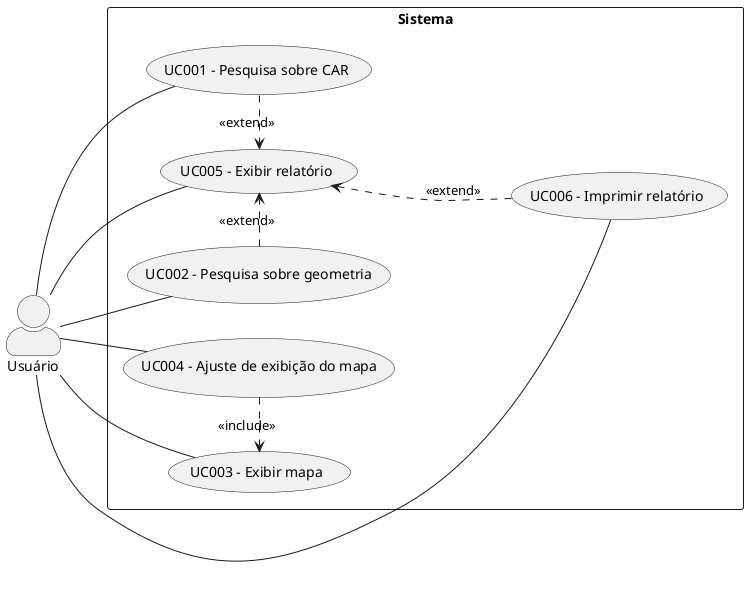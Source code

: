 @startuml
skinparam actorStyle awesome
left to right direction

Usuário as User

rectangle Sistema {
    usecase "UC001 - Pesquisa sobre CAR" as UC01
    User -- UC01
    usecase "UC002 - Pesquisa sobre geometria" as UC02
    User -- UC02
    usecase "UC003 - Exibir mapa" as UC03
    User -- UC03
    usecase "UC004 - Ajuste de exibição do mapa" as UC04
    User -- UC04
    usecase "UC005 - Exibir relatório" as UC05
    User -- UC05
    usecase "UC006 - Imprimir relatório" as UC06
    User -- UC06
}

UC01 .> UC05 : <<extend>>
UC02 .> UC05 : <<extend>>
UC06 .> UC05 : <<extend>>
UC04 .> UC03 : <<include>>
UC05 -[hidden]-> UC06
@enduml
